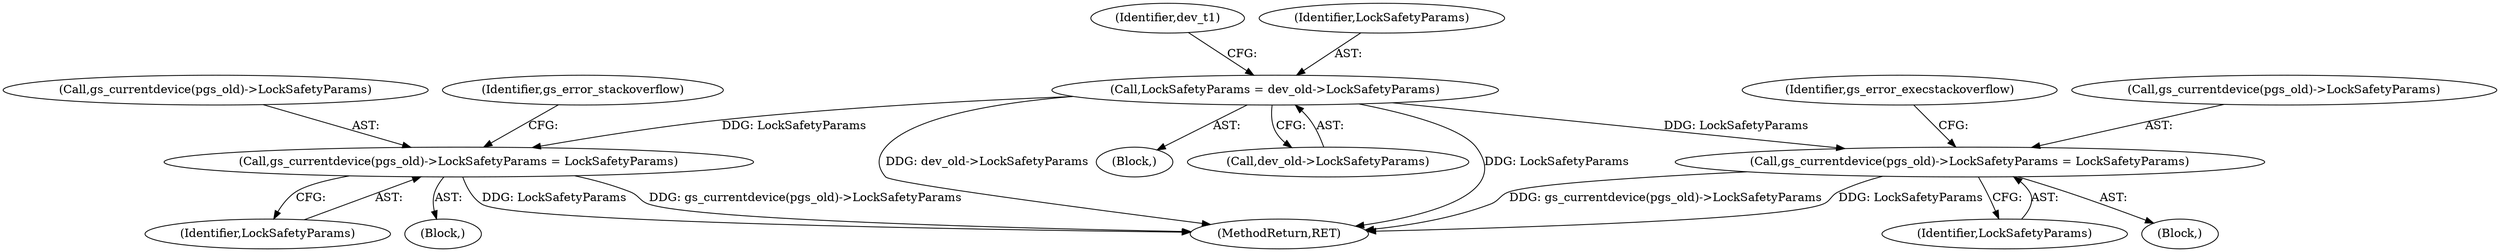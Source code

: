 digraph "0_ghostscript_aeea342904978c9fe17d85f4906a0f6fcce2d315@pointer" {
"1000137" [label="(Call,LockSafetyParams = dev_old->LockSafetyParams)"];
"1000208" [label="(Call,gs_currentdevice(pgs_old)->LockSafetyParams = LockSafetyParams)"];
"1000227" [label="(Call,gs_currentdevice(pgs_old)->LockSafetyParams = LockSafetyParams)"];
"1000234" [label="(Identifier,gs_error_execstackoverflow)"];
"1000209" [label="(Call,gs_currentdevice(pgs_old)->LockSafetyParams)"];
"1000110" [label="(Block,)"];
"1000213" [label="(Identifier,LockSafetyParams)"];
"1000139" [label="(Call,dev_old->LockSafetyParams)"];
"1000240" [label="(MethodReturn,RET)"];
"1000208" [label="(Call,gs_currentdevice(pgs_old)->LockSafetyParams = LockSafetyParams)"];
"1000137" [label="(Call,LockSafetyParams = dev_old->LockSafetyParams)"];
"1000232" [label="(Identifier,LockSafetyParams)"];
"1000145" [label="(Identifier,dev_t1)"];
"1000227" [label="(Call,gs_currentdevice(pgs_old)->LockSafetyParams = LockSafetyParams)"];
"1000207" [label="(Block,)"];
"1000226" [label="(Block,)"];
"1000215" [label="(Identifier,gs_error_stackoverflow)"];
"1000138" [label="(Identifier,LockSafetyParams)"];
"1000228" [label="(Call,gs_currentdevice(pgs_old)->LockSafetyParams)"];
"1000137" -> "1000110"  [label="AST: "];
"1000137" -> "1000139"  [label="CFG: "];
"1000138" -> "1000137"  [label="AST: "];
"1000139" -> "1000137"  [label="AST: "];
"1000145" -> "1000137"  [label="CFG: "];
"1000137" -> "1000240"  [label="DDG: dev_old->LockSafetyParams"];
"1000137" -> "1000240"  [label="DDG: LockSafetyParams"];
"1000137" -> "1000208"  [label="DDG: LockSafetyParams"];
"1000137" -> "1000227"  [label="DDG: LockSafetyParams"];
"1000208" -> "1000207"  [label="AST: "];
"1000208" -> "1000213"  [label="CFG: "];
"1000209" -> "1000208"  [label="AST: "];
"1000213" -> "1000208"  [label="AST: "];
"1000215" -> "1000208"  [label="CFG: "];
"1000208" -> "1000240"  [label="DDG: gs_currentdevice(pgs_old)->LockSafetyParams"];
"1000208" -> "1000240"  [label="DDG: LockSafetyParams"];
"1000227" -> "1000226"  [label="AST: "];
"1000227" -> "1000232"  [label="CFG: "];
"1000228" -> "1000227"  [label="AST: "];
"1000232" -> "1000227"  [label="AST: "];
"1000234" -> "1000227"  [label="CFG: "];
"1000227" -> "1000240"  [label="DDG: gs_currentdevice(pgs_old)->LockSafetyParams"];
"1000227" -> "1000240"  [label="DDG: LockSafetyParams"];
}
